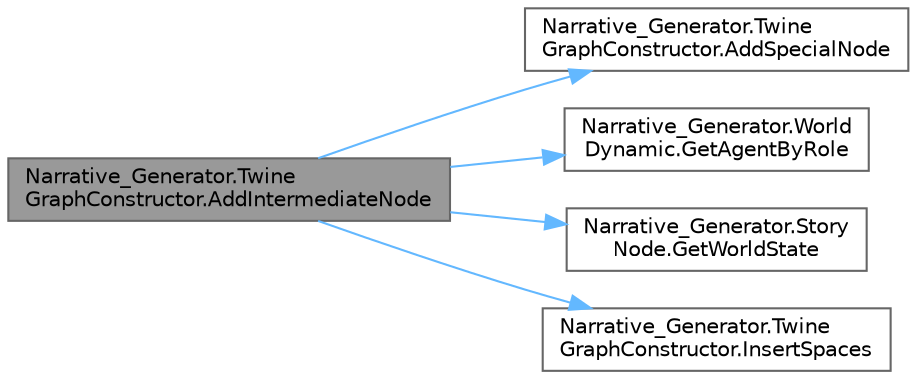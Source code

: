 digraph "Narrative_Generator.TwineGraphConstructor.AddIntermediateNode"
{
 // LATEX_PDF_SIZE
  bgcolor="transparent";
  edge [fontname=Helvetica,fontsize=10,labelfontname=Helvetica,labelfontsize=10];
  node [fontname=Helvetica,fontsize=10,shape=box,height=0.2,width=0.4];
  rankdir="LR";
  Node1 [label="Narrative_Generator.Twine\lGraphConstructor.AddIntermediateNode",height=0.2,width=0.4,color="gray40", fillcolor="grey60", style="filled", fontcolor="black",tooltip="A method for creating a node that is used to create a contextual relationship between other nodes."];
  Node1 -> Node2 [color="steelblue1",style="solid"];
  Node2 [label="Narrative_Generator.Twine\lGraphConstructor.AddSpecialNode",height=0.2,width=0.4,color="grey40", fillcolor="white", style="filled",URL="$class_narrative___generator_1_1_twine_graph_constructor.html#a324be232bfef7d9042f243bc2d8d8e68",tooltip="A method for creating special nodes that are not originally present in the graph."];
  Node1 -> Node3 [color="steelblue1",style="solid"];
  Node3 [label="Narrative_Generator.World\lDynamic.GetAgentByRole",height=0.2,width=0.4,color="grey40", fillcolor="white", style="filled",URL="$class_narrative___generator_1_1_world_dynamic.html#a0514a97e9b85397137dd80125581cf61",tooltip="Returns the first founded agent with the specified role."];
  Node1 -> Node4 [color="steelblue1",style="solid"];
  Node4 [label="Narrative_Generator.Story\lNode.GetWorldState",height=0.2,width=0.4,color="grey40", fillcolor="white", style="filled",URL="$class_narrative___generator_1_1_story_node.html#ab3e318148d1f96d599db8611347b42fb",tooltip="Returns the storyworld state stored by the node."];
  Node1 -> Node5 [color="steelblue1",style="solid"];
  Node5 [label="Narrative_Generator.Twine\lGraphConstructor.InsertSpaces",height=0.2,width=0.4,color="grey40", fillcolor="white", style="filled",URL="$class_narrative___generator_1_1_twine_graph_constructor.html#a93c90b8b66be571d8d833f952417ce64",tooltip="A method that separates compound words into separate ones, using capital letters as a separator."];
}
